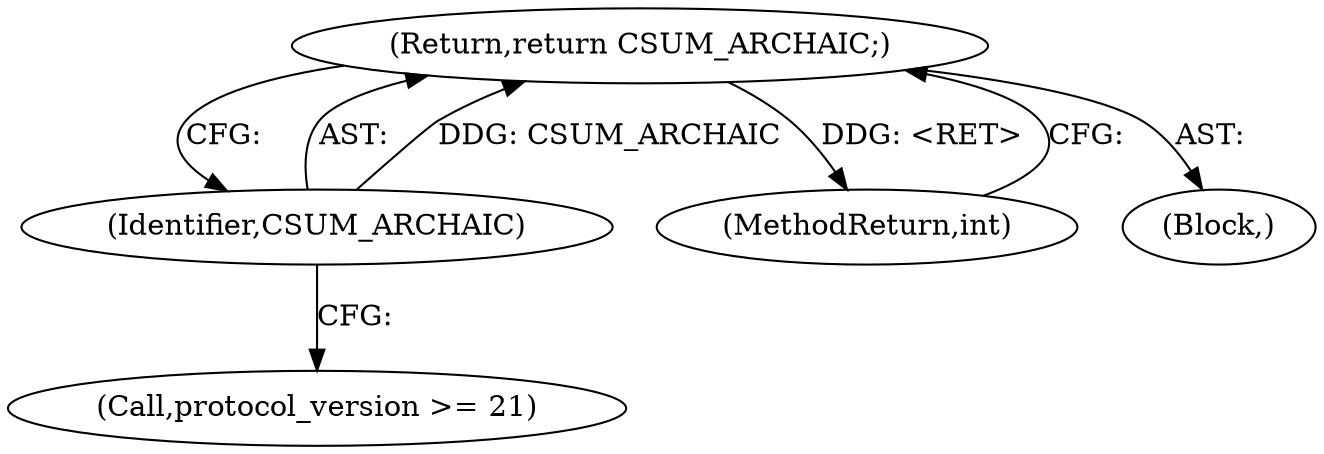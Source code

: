 digraph "1_samba_7b8a4ecd6ff9cdf4e5d3850ebf822f1e989255b3_2@del" {
"1000147" [label="(Return,return CSUM_ARCHAIC;)"];
"1000148" [label="(Identifier,CSUM_ARCHAIC)"];
"1000148" [label="(Identifier,CSUM_ARCHAIC)"];
"1000194" [label="(MethodReturn,int)"];
"1000142" [label="(Call,protocol_version >= 21)"];
"1000128" [label="(Block,)"];
"1000147" [label="(Return,return CSUM_ARCHAIC;)"];
"1000147" -> "1000128"  [label="AST: "];
"1000147" -> "1000148"  [label="CFG: "];
"1000148" -> "1000147"  [label="AST: "];
"1000194" -> "1000147"  [label="CFG: "];
"1000147" -> "1000194"  [label="DDG: <RET>"];
"1000148" -> "1000147"  [label="DDG: CSUM_ARCHAIC"];
"1000148" -> "1000142"  [label="CFG: "];
}
